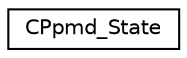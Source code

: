 digraph "Graphical Class Hierarchy"
{
 // LATEX_PDF_SIZE
  edge [fontname="Helvetica",fontsize="10",labelfontname="Helvetica",labelfontsize="10"];
  node [fontname="Helvetica",fontsize="10",shape=record];
  rankdir="LR";
  Node0 [label="CPpmd_State",height=0.2,width=0.4,color="black", fillcolor="white", style="filled",URL="$struct_c_ppmd___state.html",tooltip=" "];
}
